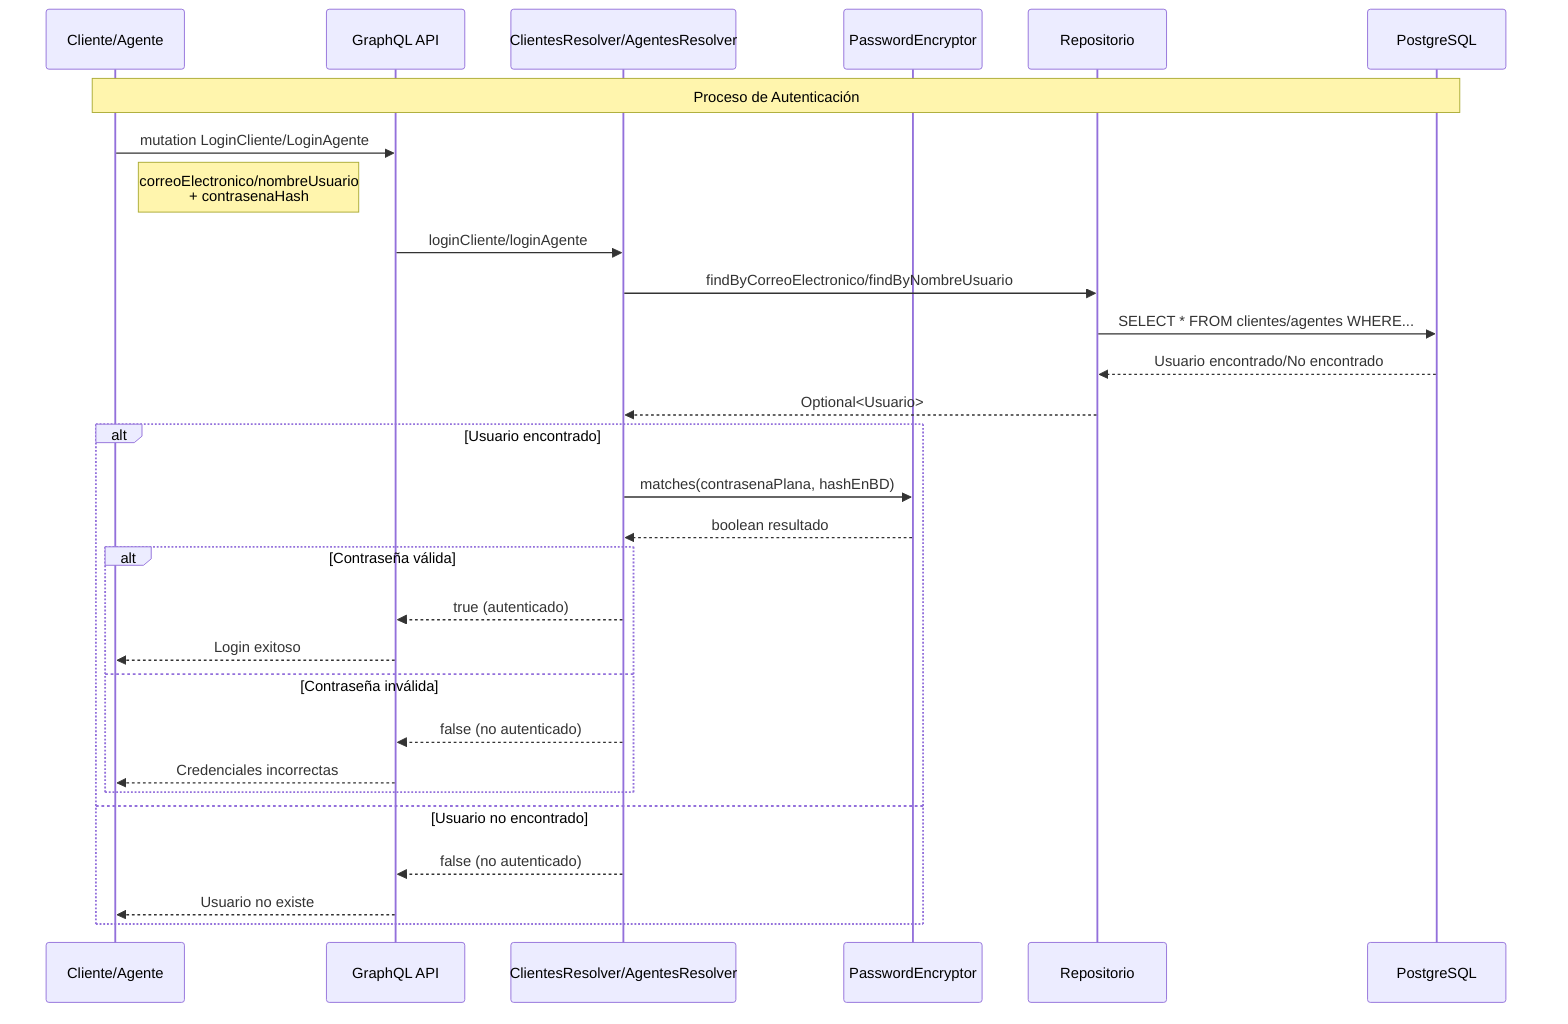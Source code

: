 sequenceDiagram
    participant C as Cliente/Agente
    participant GQL as GraphQL API
    participant CR as ClientesResolver/AgentesResolver
    participant PE as PasswordEncryptor
    participant REP as Repositorio
    participant DB as PostgreSQL
    
    Note over C,DB: Proceso de Autenticación
    
    C->>GQL: mutation LoginCliente/LoginAgente
    Note right of C: correoElectronico/nombreUsuario<br/>+ contrasenaHash
    
    GQL->>CR: loginCliente/loginAgente
    CR->>REP: findByCorreoElectronico/findByNombreUsuario
    REP->>DB: SELECT * FROM clientes/agentes WHERE...
    DB-->>REP: Usuario encontrado/No encontrado
    REP-->>CR: Optional<Usuario>
    
    alt Usuario encontrado
        CR->>PE: matches(contrasenaPlana, hashEnBD)
        PE-->>CR: boolean resultado
        
        alt Contraseña válida
            CR-->>GQL: true (autenticado)
            GQL-->>C: Login exitoso
        else Contraseña inválida
            CR-->>GQL: false (no autenticado)
            GQL-->>C: Credenciales incorrectas
        end
    else Usuario no encontrado
        CR-->>GQL: false (no autenticado)
        GQL-->>C: Usuario no existe
    end